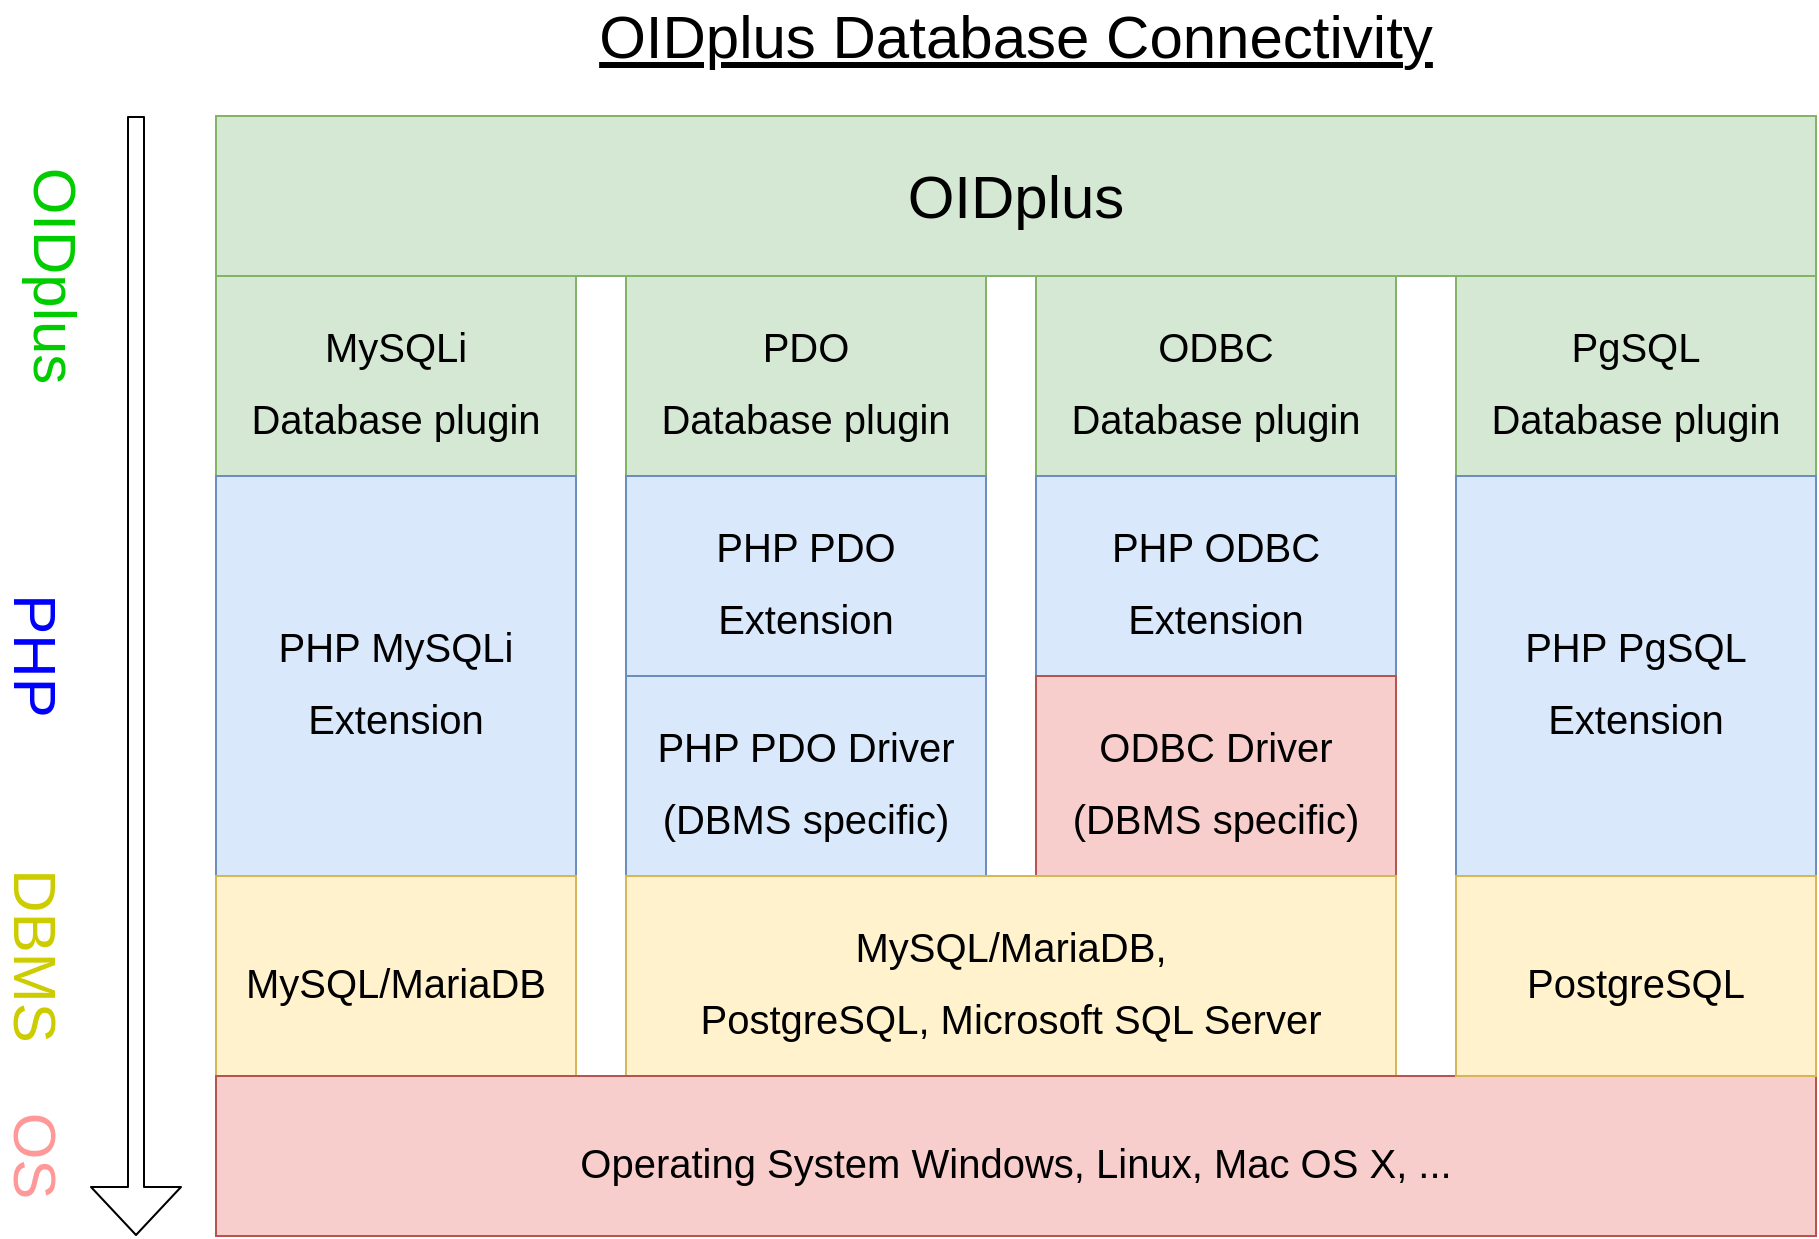 <mxfile version="12.9.13" type="device"><diagram id="-CuTGTWnEKNFAuos6sQm" name="Page-1"><mxGraphModel dx="1422" dy="713" grid="1" gridSize="10" guides="1" tooltips="1" connect="1" arrows="1" fold="1" page="1" pageScale="1" pageWidth="827" pageHeight="1169" math="0" shadow="0"><root><mxCell id="0"/><mxCell id="1" parent="0"/><mxCell id="rkxFK2iF5i7AjHGrBCSy-1" value="OIDplus" style="rounded=0;whiteSpace=wrap;html=1;fontSize=30;fillColor=#d5e8d4;strokeColor=#82b366;shadow=0;" parent="1" vertex="1"><mxGeometry x="170" y="130" width="800" height="80" as="geometry"/></mxCell><mxCell id="rkxFK2iF5i7AjHGrBCSy-2" value="&lt;font style=&quot;font-size: 20px&quot;&gt;MySQLi&lt;br&gt;Database plugin&lt;/font&gt;" style="rounded=0;whiteSpace=wrap;html=1;fontSize=30;fillColor=#d5e8d4;strokeColor=#82b366;shadow=0;" parent="1" vertex="1"><mxGeometry x="170" y="210" width="180" height="100" as="geometry"/></mxCell><mxCell id="rkxFK2iF5i7AjHGrBCSy-7" value="&lt;font style=&quot;font-size: 20px&quot;&gt;PDO&lt;br&gt;Database plugin&lt;/font&gt;" style="rounded=0;whiteSpace=wrap;html=1;fontSize=30;fillColor=#d5e8d4;strokeColor=#82b366;shadow=0;" parent="1" vertex="1"><mxGeometry x="375" y="210" width="180" height="100" as="geometry"/></mxCell><mxCell id="rkxFK2iF5i7AjHGrBCSy-8" value="&lt;font style=&quot;font-size: 20px&quot;&gt;ODBC&lt;br&gt;Database plugin&lt;/font&gt;" style="rounded=0;whiteSpace=wrap;html=1;fontSize=30;fillColor=#d5e8d4;strokeColor=#82b366;shadow=0;" parent="1" vertex="1"><mxGeometry x="580" y="210" width="180" height="100" as="geometry"/></mxCell><mxCell id="rkxFK2iF5i7AjHGrBCSy-9" value="&lt;span style=&quot;font-size: 20px&quot;&gt;PHP MySQLi&lt;br&gt;Extension&lt;/span&gt;" style="rounded=0;whiteSpace=wrap;html=1;fontSize=30;fillColor=#dae8fc;strokeColor=#6c8ebf;shadow=0;" parent="1" vertex="1"><mxGeometry x="170" y="310" width="180" height="200" as="geometry"/></mxCell><mxCell id="rkxFK2iF5i7AjHGrBCSy-10" value="&lt;span style=&quot;font-size: 20px&quot;&gt;PHP PDO&lt;br&gt;Extension&lt;/span&gt;" style="rounded=0;whiteSpace=wrap;html=1;fontSize=30;fillColor=#dae8fc;strokeColor=#6c8ebf;shadow=0;" parent="1" vertex="1"><mxGeometry x="375" y="310" width="180" height="100" as="geometry"/></mxCell><mxCell id="rkxFK2iF5i7AjHGrBCSy-11" value="&lt;span style=&quot;font-size: 20px&quot;&gt;PHP ODBC&lt;br&gt;Extension&lt;/span&gt;" style="rounded=0;whiteSpace=wrap;html=1;fontSize=30;fillColor=#dae8fc;strokeColor=#6c8ebf;shadow=0;" parent="1" vertex="1"><mxGeometry x="580" y="310" width="180" height="100" as="geometry"/></mxCell><mxCell id="rkxFK2iF5i7AjHGrBCSy-12" value="&lt;span style=&quot;font-size: 20px&quot;&gt;PHP PDO Driver&lt;br&gt;(DBMS specific)&lt;br&gt;&lt;/span&gt;" style="rounded=0;whiteSpace=wrap;html=1;fontSize=30;fillColor=#dae8fc;strokeColor=#6c8ebf;shadow=0;" parent="1" vertex="1"><mxGeometry x="375" y="410" width="180" height="100" as="geometry"/></mxCell><mxCell id="rkxFK2iF5i7AjHGrBCSy-13" value="&lt;span style=&quot;font-size: 20px&quot;&gt;ODBC Driver&lt;br&gt;&lt;/span&gt;&lt;span style=&quot;font-size: 20px&quot;&gt;(DBMS specific)&lt;/span&gt;&lt;span style=&quot;font-size: 20px&quot;&gt;&lt;br&gt;&lt;/span&gt;" style="rounded=0;whiteSpace=wrap;html=1;fontSize=30;fillColor=#f8cecc;strokeColor=#b85450;shadow=0;" parent="1" vertex="1"><mxGeometry x="580" y="410" width="180" height="100" as="geometry"/></mxCell><mxCell id="rkxFK2iF5i7AjHGrBCSy-14" value="&lt;span style=&quot;font-size: 20px&quot;&gt;MySQL/MariaDB&lt;/span&gt;" style="rounded=0;whiteSpace=wrap;html=1;fontSize=30;fillColor=#fff2cc;strokeColor=#d6b656;shadow=0;" parent="1" vertex="1"><mxGeometry x="170" y="510" width="180" height="100" as="geometry"/></mxCell><mxCell id="rkxFK2iF5i7AjHGrBCSy-16" value="" style="shape=flexArrow;endArrow=classic;html=1;fontSize=30;endWidth=36;endSize=7.67;width=8;shadow=0;" parent="1" edge="1"><mxGeometry width="50" height="50" relative="1" as="geometry"><mxPoint x="130" y="130" as="sourcePoint"/><mxPoint x="130" y="690" as="targetPoint"/></mxGeometry></mxCell><mxCell id="rkxFK2iF5i7AjHGrBCSy-17" value="OIDplus" style="text;html=1;strokeColor=none;fillColor=none;align=center;verticalAlign=middle;whiteSpace=wrap;rounded=0;fontSize=30;rotation=90;direction=east;fontColor=#00CC00;shadow=0;" parent="1" vertex="1"><mxGeometry x="70" y="200" width="40" height="20" as="geometry"/></mxCell><mxCell id="rkxFK2iF5i7AjHGrBCSy-19" value="DBMS" style="text;html=1;strokeColor=none;fillColor=none;align=center;verticalAlign=middle;whiteSpace=wrap;rounded=0;fontSize=30;rotation=90;direction=east;fontColor=#CCCC00;shadow=0;" parent="1" vertex="1"><mxGeometry x="30" y="540" width="100" height="20" as="geometry"/></mxCell><mxCell id="rkxFK2iF5i7AjHGrBCSy-20" value="PHP" style="text;html=1;strokeColor=none;fillColor=none;align=center;verticalAlign=middle;whiteSpace=wrap;rounded=0;fontSize=30;rotation=90;direction=east;fontColor=#0000FF;shadow=0;" parent="1" vertex="1"><mxGeometry x="60" y="390" width="40" height="20" as="geometry"/></mxCell><mxCell id="rkxFK2iF5i7AjHGrBCSy-22" value="OIDplus Database Connectivity" style="text;html=1;strokeColor=none;fillColor=none;align=center;verticalAlign=middle;whiteSpace=wrap;rounded=0;fontSize=30;fontStyle=4;shadow=0;" parent="1" vertex="1"><mxGeometry x="180" y="80" width="780" height="20" as="geometry"/></mxCell><mxCell id="aevjvMxUrnnEDrcyBwDK-1" value="&lt;span style=&quot;font-size: 20px&quot;&gt;MySQL/MariaDB,&lt;br&gt;PostgreSQL, Microsoft SQL Server&lt;/span&gt;" style="rounded=0;whiteSpace=wrap;html=1;fontSize=30;fillColor=#fff2cc;strokeColor=#d6b656;shadow=0;" parent="1" vertex="1"><mxGeometry x="375" y="510" width="385" height="100" as="geometry"/></mxCell><mxCell id="ppWasWMKm3SrtxTAx-Xf-1" value="&lt;span style=&quot;font-size: 20px&quot;&gt;Operating System Windows, Linux, Mac OS X, ...&lt;br&gt;&lt;/span&gt;" style="rounded=0;whiteSpace=wrap;html=1;fontSize=30;fillColor=#f8cecc;strokeColor=#b85450;shadow=0;" vertex="1" parent="1"><mxGeometry x="170" y="610" width="800" height="80" as="geometry"/></mxCell><mxCell id="ppWasWMKm3SrtxTAx-Xf-2" value="OS" style="text;html=1;strokeColor=none;fillColor=none;align=center;verticalAlign=middle;whiteSpace=wrap;rounded=0;fontSize=30;rotation=90;direction=east;fontColor=#FF9999;shadow=0;" vertex="1" parent="1"><mxGeometry x="45" y="640" width="70" height="20" as="geometry"/></mxCell><mxCell id="ppWasWMKm3SrtxTAx-Xf-5" value="&lt;font style=&quot;font-size: 20px&quot;&gt;PgSQL&lt;br&gt;Database plugin&lt;/font&gt;" style="rounded=0;whiteSpace=wrap;html=1;fontSize=30;fillColor=#d5e8d4;strokeColor=#82b366;shadow=0;" vertex="1" parent="1"><mxGeometry x="790" y="210" width="180" height="100" as="geometry"/></mxCell><mxCell id="ppWasWMKm3SrtxTAx-Xf-6" value="&lt;span style=&quot;font-size: 20px&quot;&gt;PHP PgSQL&lt;br&gt;Extension&lt;/span&gt;" style="rounded=0;whiteSpace=wrap;html=1;fontSize=30;fillColor=#dae8fc;strokeColor=#6c8ebf;shadow=0;" vertex="1" parent="1"><mxGeometry x="790" y="310" width="180" height="200" as="geometry"/></mxCell><mxCell id="ppWasWMKm3SrtxTAx-Xf-7" value="&lt;span style=&quot;font-size: 20px&quot;&gt;PostgreSQL&lt;/span&gt;" style="rounded=0;whiteSpace=wrap;html=1;fontSize=30;fillColor=#fff2cc;strokeColor=#d6b656;shadow=0;" vertex="1" parent="1"><mxGeometry x="790" y="510" width="180" height="100" as="geometry"/></mxCell></root></mxGraphModel></diagram></mxfile>